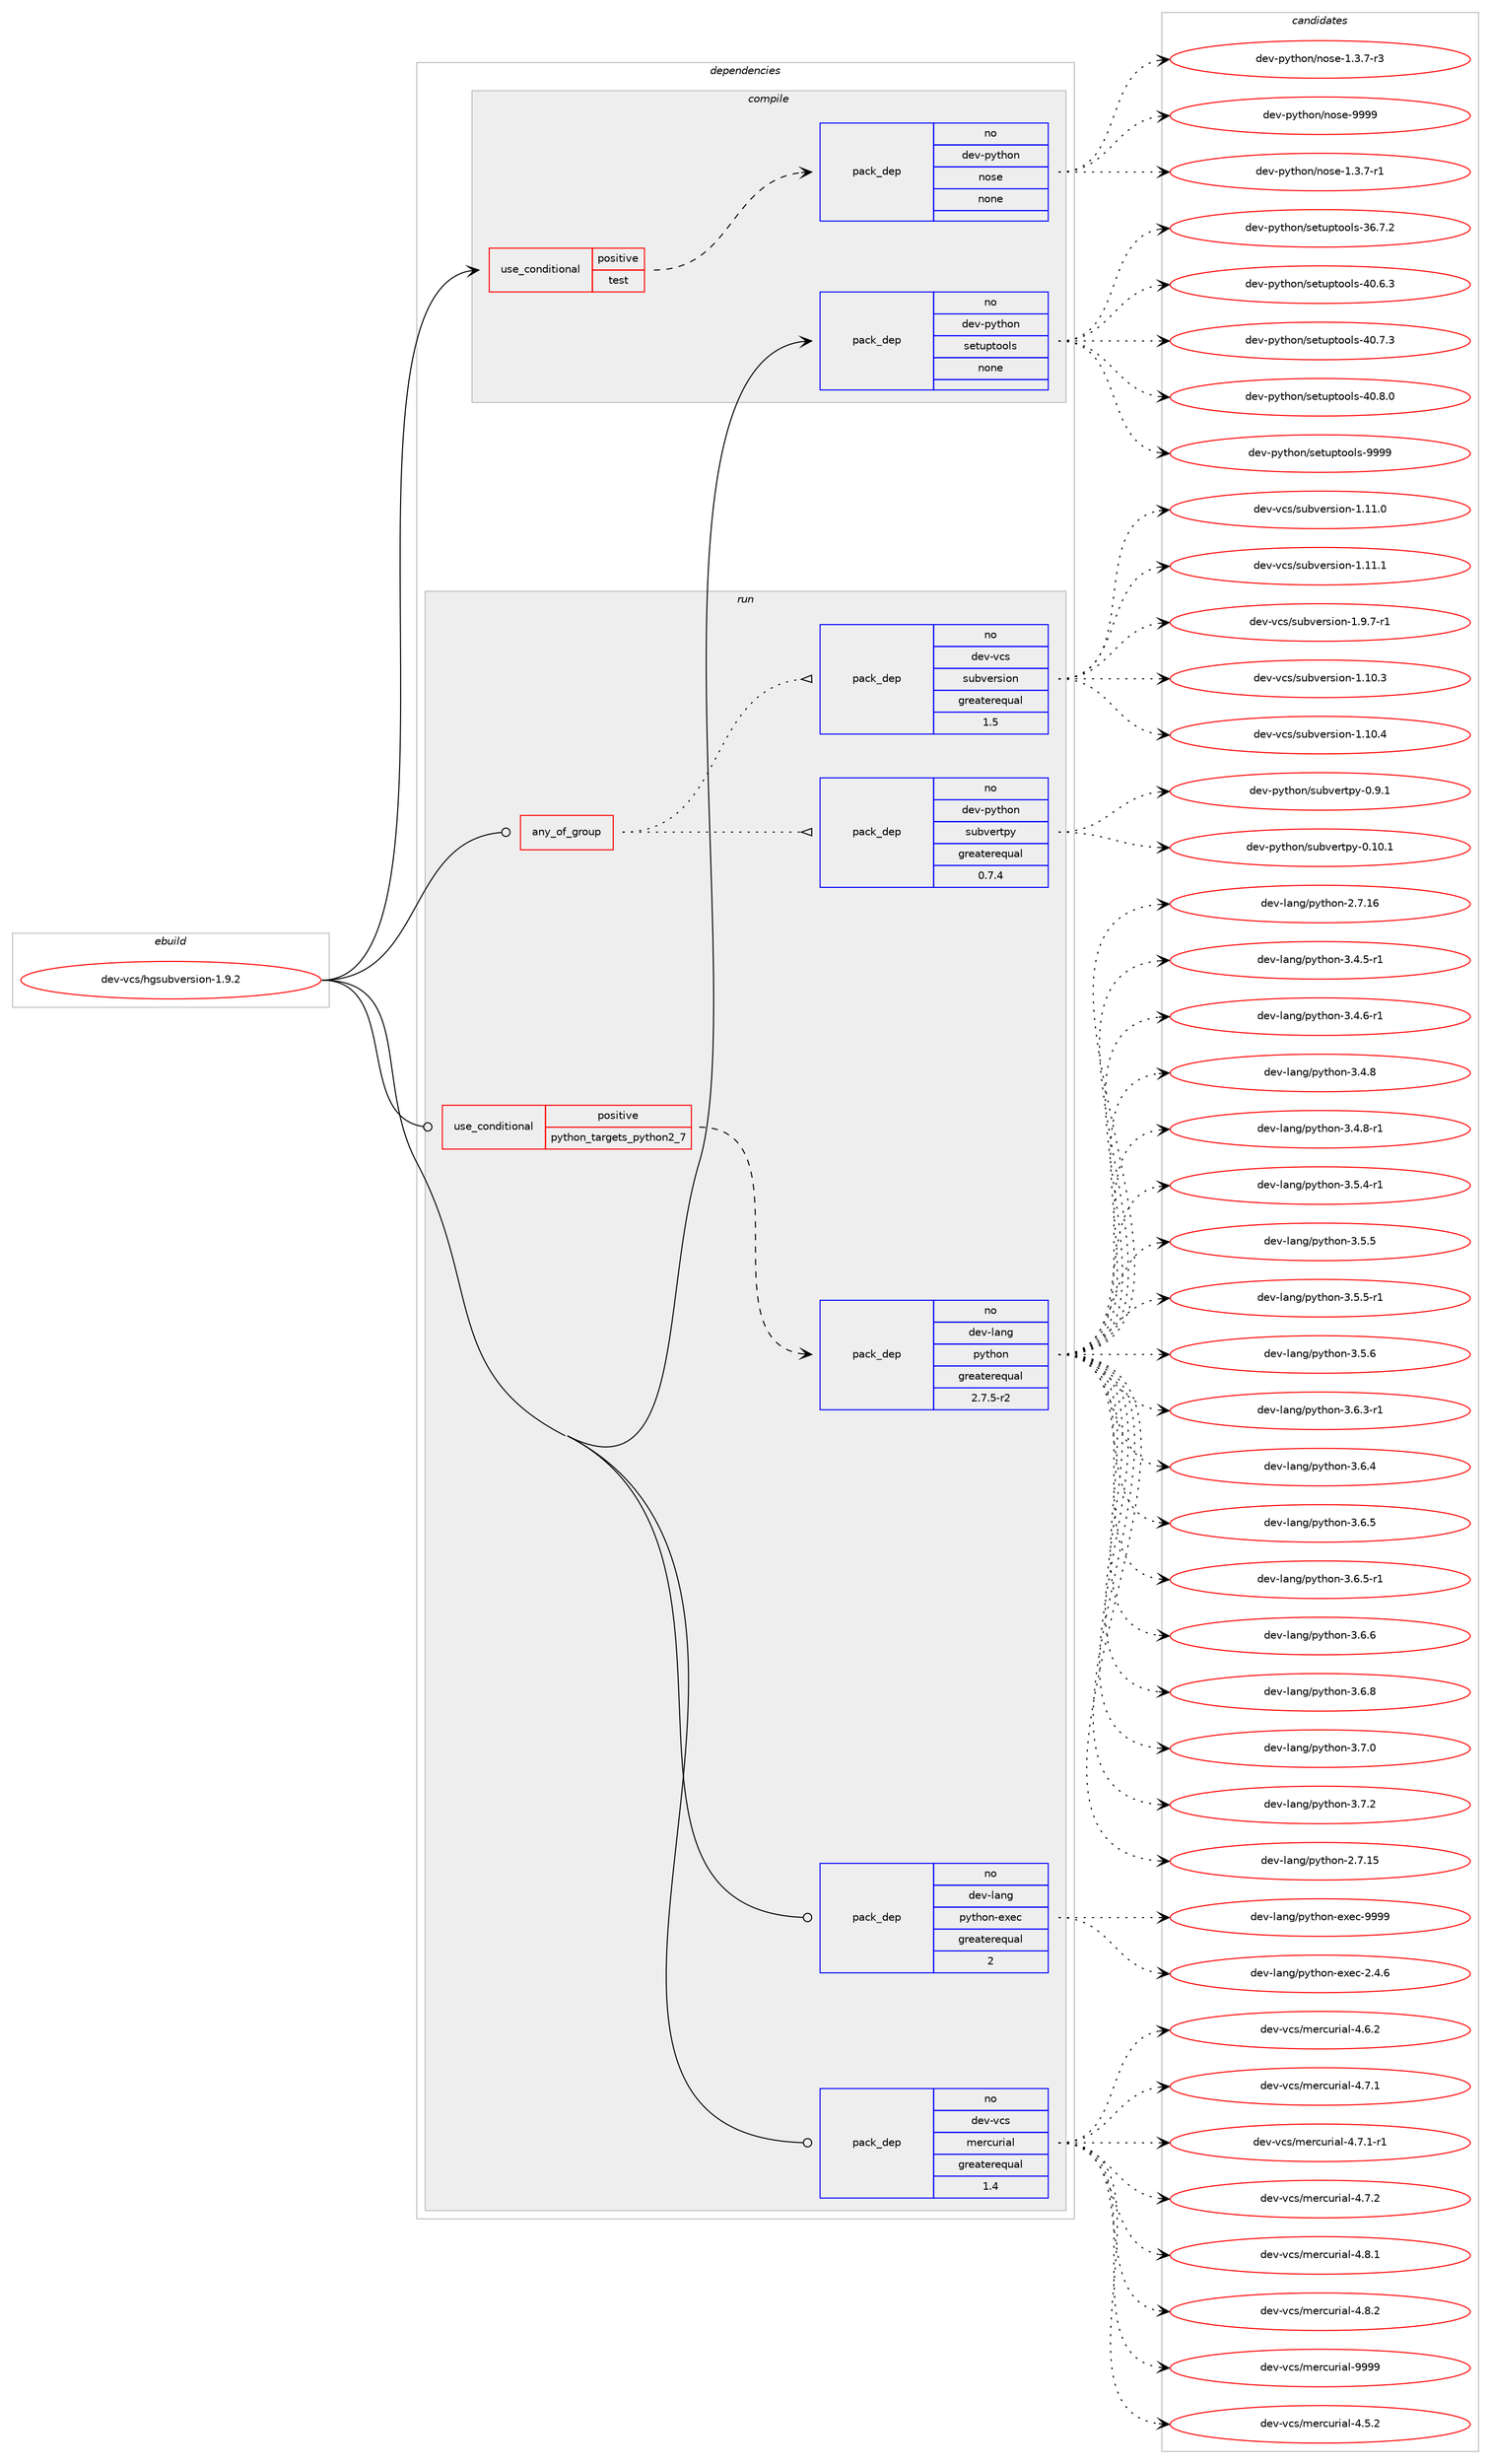 digraph prolog {

# *************
# Graph options
# *************

newrank=true;
concentrate=true;
compound=true;
graph [rankdir=LR,fontname=Helvetica,fontsize=10,ranksep=1.5];#, ranksep=2.5, nodesep=0.2];
edge  [arrowhead=vee];
node  [fontname=Helvetica,fontsize=10];

# **********
# The ebuild
# **********

subgraph cluster_leftcol {
color=gray;
rank=same;
label=<<i>ebuild</i>>;
id [label="dev-vcs/hgsubversion-1.9.2", color=red, width=4, href="../dev-vcs/hgsubversion-1.9.2.svg"];
}

# ****************
# The dependencies
# ****************

subgraph cluster_midcol {
color=gray;
label=<<i>dependencies</i>>;
subgraph cluster_compile {
fillcolor="#eeeeee";
style=filled;
label=<<i>compile</i>>;
subgraph cond425707 {
dependency1552059 [label=<<TABLE BORDER="0" CELLBORDER="1" CELLSPACING="0" CELLPADDING="4"><TR><TD ROWSPAN="3" CELLPADDING="10">use_conditional</TD></TR><TR><TD>positive</TD></TR><TR><TD>test</TD></TR></TABLE>>, shape=none, color=red];
subgraph pack1102597 {
dependency1552060 [label=<<TABLE BORDER="0" CELLBORDER="1" CELLSPACING="0" CELLPADDING="4" WIDTH="220"><TR><TD ROWSPAN="6" CELLPADDING="30">pack_dep</TD></TR><TR><TD WIDTH="110">no</TD></TR><TR><TD>dev-python</TD></TR><TR><TD>nose</TD></TR><TR><TD>none</TD></TR><TR><TD></TD></TR></TABLE>>, shape=none, color=blue];
}
dependency1552059:e -> dependency1552060:w [weight=20,style="dashed",arrowhead="vee"];
}
id:e -> dependency1552059:w [weight=20,style="solid",arrowhead="vee"];
subgraph pack1102598 {
dependency1552061 [label=<<TABLE BORDER="0" CELLBORDER="1" CELLSPACING="0" CELLPADDING="4" WIDTH="220"><TR><TD ROWSPAN="6" CELLPADDING="30">pack_dep</TD></TR><TR><TD WIDTH="110">no</TD></TR><TR><TD>dev-python</TD></TR><TR><TD>setuptools</TD></TR><TR><TD>none</TD></TR><TR><TD></TD></TR></TABLE>>, shape=none, color=blue];
}
id:e -> dependency1552061:w [weight=20,style="solid",arrowhead="vee"];
}
subgraph cluster_compileandrun {
fillcolor="#eeeeee";
style=filled;
label=<<i>compile and run</i>>;
}
subgraph cluster_run {
fillcolor="#eeeeee";
style=filled;
label=<<i>run</i>>;
subgraph any23162 {
dependency1552062 [label=<<TABLE BORDER="0" CELLBORDER="1" CELLSPACING="0" CELLPADDING="4"><TR><TD CELLPADDING="10">any_of_group</TD></TR></TABLE>>, shape=none, color=red];subgraph pack1102599 {
dependency1552063 [label=<<TABLE BORDER="0" CELLBORDER="1" CELLSPACING="0" CELLPADDING="4" WIDTH="220"><TR><TD ROWSPAN="6" CELLPADDING="30">pack_dep</TD></TR><TR><TD WIDTH="110">no</TD></TR><TR><TD>dev-python</TD></TR><TR><TD>subvertpy</TD></TR><TR><TD>greaterequal</TD></TR><TR><TD>0.7.4</TD></TR></TABLE>>, shape=none, color=blue];
}
dependency1552062:e -> dependency1552063:w [weight=20,style="dotted",arrowhead="oinv"];
subgraph pack1102600 {
dependency1552064 [label=<<TABLE BORDER="0" CELLBORDER="1" CELLSPACING="0" CELLPADDING="4" WIDTH="220"><TR><TD ROWSPAN="6" CELLPADDING="30">pack_dep</TD></TR><TR><TD WIDTH="110">no</TD></TR><TR><TD>dev-vcs</TD></TR><TR><TD>subversion</TD></TR><TR><TD>greaterequal</TD></TR><TR><TD>1.5</TD></TR></TABLE>>, shape=none, color=blue];
}
dependency1552062:e -> dependency1552064:w [weight=20,style="dotted",arrowhead="oinv"];
}
id:e -> dependency1552062:w [weight=20,style="solid",arrowhead="odot"];
subgraph cond425708 {
dependency1552065 [label=<<TABLE BORDER="0" CELLBORDER="1" CELLSPACING="0" CELLPADDING="4"><TR><TD ROWSPAN="3" CELLPADDING="10">use_conditional</TD></TR><TR><TD>positive</TD></TR><TR><TD>python_targets_python2_7</TD></TR></TABLE>>, shape=none, color=red];
subgraph pack1102601 {
dependency1552066 [label=<<TABLE BORDER="0" CELLBORDER="1" CELLSPACING="0" CELLPADDING="4" WIDTH="220"><TR><TD ROWSPAN="6" CELLPADDING="30">pack_dep</TD></TR><TR><TD WIDTH="110">no</TD></TR><TR><TD>dev-lang</TD></TR><TR><TD>python</TD></TR><TR><TD>greaterequal</TD></TR><TR><TD>2.7.5-r2</TD></TR></TABLE>>, shape=none, color=blue];
}
dependency1552065:e -> dependency1552066:w [weight=20,style="dashed",arrowhead="vee"];
}
id:e -> dependency1552065:w [weight=20,style="solid",arrowhead="odot"];
subgraph pack1102602 {
dependency1552067 [label=<<TABLE BORDER="0" CELLBORDER="1" CELLSPACING="0" CELLPADDING="4" WIDTH="220"><TR><TD ROWSPAN="6" CELLPADDING="30">pack_dep</TD></TR><TR><TD WIDTH="110">no</TD></TR><TR><TD>dev-lang</TD></TR><TR><TD>python-exec</TD></TR><TR><TD>greaterequal</TD></TR><TR><TD>2</TD></TR></TABLE>>, shape=none, color=blue];
}
id:e -> dependency1552067:w [weight=20,style="solid",arrowhead="odot"];
subgraph pack1102603 {
dependency1552068 [label=<<TABLE BORDER="0" CELLBORDER="1" CELLSPACING="0" CELLPADDING="4" WIDTH="220"><TR><TD ROWSPAN="6" CELLPADDING="30">pack_dep</TD></TR><TR><TD WIDTH="110">no</TD></TR><TR><TD>dev-vcs</TD></TR><TR><TD>mercurial</TD></TR><TR><TD>greaterequal</TD></TR><TR><TD>1.4</TD></TR></TABLE>>, shape=none, color=blue];
}
id:e -> dependency1552068:w [weight=20,style="solid",arrowhead="odot"];
}
}

# **************
# The candidates
# **************

subgraph cluster_choices {
rank=same;
color=gray;
label=<<i>candidates</i>>;

subgraph choice1102597 {
color=black;
nodesep=1;
choice10010111845112121116104111110471101111151014549465146554511449 [label="dev-python/nose-1.3.7-r1", color=red, width=4,href="../dev-python/nose-1.3.7-r1.svg"];
choice10010111845112121116104111110471101111151014549465146554511451 [label="dev-python/nose-1.3.7-r3", color=red, width=4,href="../dev-python/nose-1.3.7-r3.svg"];
choice10010111845112121116104111110471101111151014557575757 [label="dev-python/nose-9999", color=red, width=4,href="../dev-python/nose-9999.svg"];
dependency1552060:e -> choice10010111845112121116104111110471101111151014549465146554511449:w [style=dotted,weight="100"];
dependency1552060:e -> choice10010111845112121116104111110471101111151014549465146554511451:w [style=dotted,weight="100"];
dependency1552060:e -> choice10010111845112121116104111110471101111151014557575757:w [style=dotted,weight="100"];
}
subgraph choice1102598 {
color=black;
nodesep=1;
choice100101118451121211161041111104711510111611711211611111110811545515446554650 [label="dev-python/setuptools-36.7.2", color=red, width=4,href="../dev-python/setuptools-36.7.2.svg"];
choice100101118451121211161041111104711510111611711211611111110811545524846544651 [label="dev-python/setuptools-40.6.3", color=red, width=4,href="../dev-python/setuptools-40.6.3.svg"];
choice100101118451121211161041111104711510111611711211611111110811545524846554651 [label="dev-python/setuptools-40.7.3", color=red, width=4,href="../dev-python/setuptools-40.7.3.svg"];
choice100101118451121211161041111104711510111611711211611111110811545524846564648 [label="dev-python/setuptools-40.8.0", color=red, width=4,href="../dev-python/setuptools-40.8.0.svg"];
choice10010111845112121116104111110471151011161171121161111111081154557575757 [label="dev-python/setuptools-9999", color=red, width=4,href="../dev-python/setuptools-9999.svg"];
dependency1552061:e -> choice100101118451121211161041111104711510111611711211611111110811545515446554650:w [style=dotted,weight="100"];
dependency1552061:e -> choice100101118451121211161041111104711510111611711211611111110811545524846544651:w [style=dotted,weight="100"];
dependency1552061:e -> choice100101118451121211161041111104711510111611711211611111110811545524846554651:w [style=dotted,weight="100"];
dependency1552061:e -> choice100101118451121211161041111104711510111611711211611111110811545524846564648:w [style=dotted,weight="100"];
dependency1552061:e -> choice10010111845112121116104111110471151011161171121161111111081154557575757:w [style=dotted,weight="100"];
}
subgraph choice1102599 {
color=black;
nodesep=1;
choice10010111845112121116104111110471151179811810111411611212145484649484649 [label="dev-python/subvertpy-0.10.1", color=red, width=4,href="../dev-python/subvertpy-0.10.1.svg"];
choice100101118451121211161041111104711511798118101114116112121454846574649 [label="dev-python/subvertpy-0.9.1", color=red, width=4,href="../dev-python/subvertpy-0.9.1.svg"];
dependency1552063:e -> choice10010111845112121116104111110471151179811810111411611212145484649484649:w [style=dotted,weight="100"];
dependency1552063:e -> choice100101118451121211161041111104711511798118101114116112121454846574649:w [style=dotted,weight="100"];
}
subgraph choice1102600 {
color=black;
nodesep=1;
choice1001011184511899115471151179811810111411510511111045494649484651 [label="dev-vcs/subversion-1.10.3", color=red, width=4,href="../dev-vcs/subversion-1.10.3.svg"];
choice1001011184511899115471151179811810111411510511111045494649484652 [label="dev-vcs/subversion-1.10.4", color=red, width=4,href="../dev-vcs/subversion-1.10.4.svg"];
choice1001011184511899115471151179811810111411510511111045494649494648 [label="dev-vcs/subversion-1.11.0", color=red, width=4,href="../dev-vcs/subversion-1.11.0.svg"];
choice1001011184511899115471151179811810111411510511111045494649494649 [label="dev-vcs/subversion-1.11.1", color=red, width=4,href="../dev-vcs/subversion-1.11.1.svg"];
choice100101118451189911547115117981181011141151051111104549465746554511449 [label="dev-vcs/subversion-1.9.7-r1", color=red, width=4,href="../dev-vcs/subversion-1.9.7-r1.svg"];
dependency1552064:e -> choice1001011184511899115471151179811810111411510511111045494649484651:w [style=dotted,weight="100"];
dependency1552064:e -> choice1001011184511899115471151179811810111411510511111045494649484652:w [style=dotted,weight="100"];
dependency1552064:e -> choice1001011184511899115471151179811810111411510511111045494649494648:w [style=dotted,weight="100"];
dependency1552064:e -> choice1001011184511899115471151179811810111411510511111045494649494649:w [style=dotted,weight="100"];
dependency1552064:e -> choice100101118451189911547115117981181011141151051111104549465746554511449:w [style=dotted,weight="100"];
}
subgraph choice1102601 {
color=black;
nodesep=1;
choice10010111845108971101034711212111610411111045504655464953 [label="dev-lang/python-2.7.15", color=red, width=4,href="../dev-lang/python-2.7.15.svg"];
choice10010111845108971101034711212111610411111045504655464954 [label="dev-lang/python-2.7.16", color=red, width=4,href="../dev-lang/python-2.7.16.svg"];
choice1001011184510897110103471121211161041111104551465246534511449 [label="dev-lang/python-3.4.5-r1", color=red, width=4,href="../dev-lang/python-3.4.5-r1.svg"];
choice1001011184510897110103471121211161041111104551465246544511449 [label="dev-lang/python-3.4.6-r1", color=red, width=4,href="../dev-lang/python-3.4.6-r1.svg"];
choice100101118451089711010347112121116104111110455146524656 [label="dev-lang/python-3.4.8", color=red, width=4,href="../dev-lang/python-3.4.8.svg"];
choice1001011184510897110103471121211161041111104551465246564511449 [label="dev-lang/python-3.4.8-r1", color=red, width=4,href="../dev-lang/python-3.4.8-r1.svg"];
choice1001011184510897110103471121211161041111104551465346524511449 [label="dev-lang/python-3.5.4-r1", color=red, width=4,href="../dev-lang/python-3.5.4-r1.svg"];
choice100101118451089711010347112121116104111110455146534653 [label="dev-lang/python-3.5.5", color=red, width=4,href="../dev-lang/python-3.5.5.svg"];
choice1001011184510897110103471121211161041111104551465346534511449 [label="dev-lang/python-3.5.5-r1", color=red, width=4,href="../dev-lang/python-3.5.5-r1.svg"];
choice100101118451089711010347112121116104111110455146534654 [label="dev-lang/python-3.5.6", color=red, width=4,href="../dev-lang/python-3.5.6.svg"];
choice1001011184510897110103471121211161041111104551465446514511449 [label="dev-lang/python-3.6.3-r1", color=red, width=4,href="../dev-lang/python-3.6.3-r1.svg"];
choice100101118451089711010347112121116104111110455146544652 [label="dev-lang/python-3.6.4", color=red, width=4,href="../dev-lang/python-3.6.4.svg"];
choice100101118451089711010347112121116104111110455146544653 [label="dev-lang/python-3.6.5", color=red, width=4,href="../dev-lang/python-3.6.5.svg"];
choice1001011184510897110103471121211161041111104551465446534511449 [label="dev-lang/python-3.6.5-r1", color=red, width=4,href="../dev-lang/python-3.6.5-r1.svg"];
choice100101118451089711010347112121116104111110455146544654 [label="dev-lang/python-3.6.6", color=red, width=4,href="../dev-lang/python-3.6.6.svg"];
choice100101118451089711010347112121116104111110455146544656 [label="dev-lang/python-3.6.8", color=red, width=4,href="../dev-lang/python-3.6.8.svg"];
choice100101118451089711010347112121116104111110455146554648 [label="dev-lang/python-3.7.0", color=red, width=4,href="../dev-lang/python-3.7.0.svg"];
choice100101118451089711010347112121116104111110455146554650 [label="dev-lang/python-3.7.2", color=red, width=4,href="../dev-lang/python-3.7.2.svg"];
dependency1552066:e -> choice10010111845108971101034711212111610411111045504655464953:w [style=dotted,weight="100"];
dependency1552066:e -> choice10010111845108971101034711212111610411111045504655464954:w [style=dotted,weight="100"];
dependency1552066:e -> choice1001011184510897110103471121211161041111104551465246534511449:w [style=dotted,weight="100"];
dependency1552066:e -> choice1001011184510897110103471121211161041111104551465246544511449:w [style=dotted,weight="100"];
dependency1552066:e -> choice100101118451089711010347112121116104111110455146524656:w [style=dotted,weight="100"];
dependency1552066:e -> choice1001011184510897110103471121211161041111104551465246564511449:w [style=dotted,weight="100"];
dependency1552066:e -> choice1001011184510897110103471121211161041111104551465346524511449:w [style=dotted,weight="100"];
dependency1552066:e -> choice100101118451089711010347112121116104111110455146534653:w [style=dotted,weight="100"];
dependency1552066:e -> choice1001011184510897110103471121211161041111104551465346534511449:w [style=dotted,weight="100"];
dependency1552066:e -> choice100101118451089711010347112121116104111110455146534654:w [style=dotted,weight="100"];
dependency1552066:e -> choice1001011184510897110103471121211161041111104551465446514511449:w [style=dotted,weight="100"];
dependency1552066:e -> choice100101118451089711010347112121116104111110455146544652:w [style=dotted,weight="100"];
dependency1552066:e -> choice100101118451089711010347112121116104111110455146544653:w [style=dotted,weight="100"];
dependency1552066:e -> choice1001011184510897110103471121211161041111104551465446534511449:w [style=dotted,weight="100"];
dependency1552066:e -> choice100101118451089711010347112121116104111110455146544654:w [style=dotted,weight="100"];
dependency1552066:e -> choice100101118451089711010347112121116104111110455146544656:w [style=dotted,weight="100"];
dependency1552066:e -> choice100101118451089711010347112121116104111110455146554648:w [style=dotted,weight="100"];
dependency1552066:e -> choice100101118451089711010347112121116104111110455146554650:w [style=dotted,weight="100"];
}
subgraph choice1102602 {
color=black;
nodesep=1;
choice1001011184510897110103471121211161041111104510112010199455046524654 [label="dev-lang/python-exec-2.4.6", color=red, width=4,href="../dev-lang/python-exec-2.4.6.svg"];
choice10010111845108971101034711212111610411111045101120101994557575757 [label="dev-lang/python-exec-9999", color=red, width=4,href="../dev-lang/python-exec-9999.svg"];
dependency1552067:e -> choice1001011184510897110103471121211161041111104510112010199455046524654:w [style=dotted,weight="100"];
dependency1552067:e -> choice10010111845108971101034711212111610411111045101120101994557575757:w [style=dotted,weight="100"];
}
subgraph choice1102603 {
color=black;
nodesep=1;
choice1001011184511899115471091011149911711410597108455246534650 [label="dev-vcs/mercurial-4.5.2", color=red, width=4,href="../dev-vcs/mercurial-4.5.2.svg"];
choice1001011184511899115471091011149911711410597108455246544650 [label="dev-vcs/mercurial-4.6.2", color=red, width=4,href="../dev-vcs/mercurial-4.6.2.svg"];
choice1001011184511899115471091011149911711410597108455246554649 [label="dev-vcs/mercurial-4.7.1", color=red, width=4,href="../dev-vcs/mercurial-4.7.1.svg"];
choice10010111845118991154710910111499117114105971084552465546494511449 [label="dev-vcs/mercurial-4.7.1-r1", color=red, width=4,href="../dev-vcs/mercurial-4.7.1-r1.svg"];
choice1001011184511899115471091011149911711410597108455246554650 [label="dev-vcs/mercurial-4.7.2", color=red, width=4,href="../dev-vcs/mercurial-4.7.2.svg"];
choice1001011184511899115471091011149911711410597108455246564649 [label="dev-vcs/mercurial-4.8.1", color=red, width=4,href="../dev-vcs/mercurial-4.8.1.svg"];
choice1001011184511899115471091011149911711410597108455246564650 [label="dev-vcs/mercurial-4.8.2", color=red, width=4,href="../dev-vcs/mercurial-4.8.2.svg"];
choice10010111845118991154710910111499117114105971084557575757 [label="dev-vcs/mercurial-9999", color=red, width=4,href="../dev-vcs/mercurial-9999.svg"];
dependency1552068:e -> choice1001011184511899115471091011149911711410597108455246534650:w [style=dotted,weight="100"];
dependency1552068:e -> choice1001011184511899115471091011149911711410597108455246544650:w [style=dotted,weight="100"];
dependency1552068:e -> choice1001011184511899115471091011149911711410597108455246554649:w [style=dotted,weight="100"];
dependency1552068:e -> choice10010111845118991154710910111499117114105971084552465546494511449:w [style=dotted,weight="100"];
dependency1552068:e -> choice1001011184511899115471091011149911711410597108455246554650:w [style=dotted,weight="100"];
dependency1552068:e -> choice1001011184511899115471091011149911711410597108455246564649:w [style=dotted,weight="100"];
dependency1552068:e -> choice1001011184511899115471091011149911711410597108455246564650:w [style=dotted,weight="100"];
dependency1552068:e -> choice10010111845118991154710910111499117114105971084557575757:w [style=dotted,weight="100"];
}
}

}
